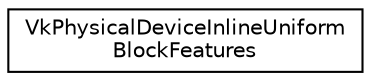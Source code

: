 digraph "Graphical Class Hierarchy"
{
 // LATEX_PDF_SIZE
  edge [fontname="Helvetica",fontsize="10",labelfontname="Helvetica",labelfontsize="10"];
  node [fontname="Helvetica",fontsize="10",shape=record];
  rankdir="LR";
  Node0 [label="VkPhysicalDeviceInlineUniform\lBlockFeatures",height=0.2,width=0.4,color="black", fillcolor="white", style="filled",URL="$structVkPhysicalDeviceInlineUniformBlockFeatures.html",tooltip=" "];
}
